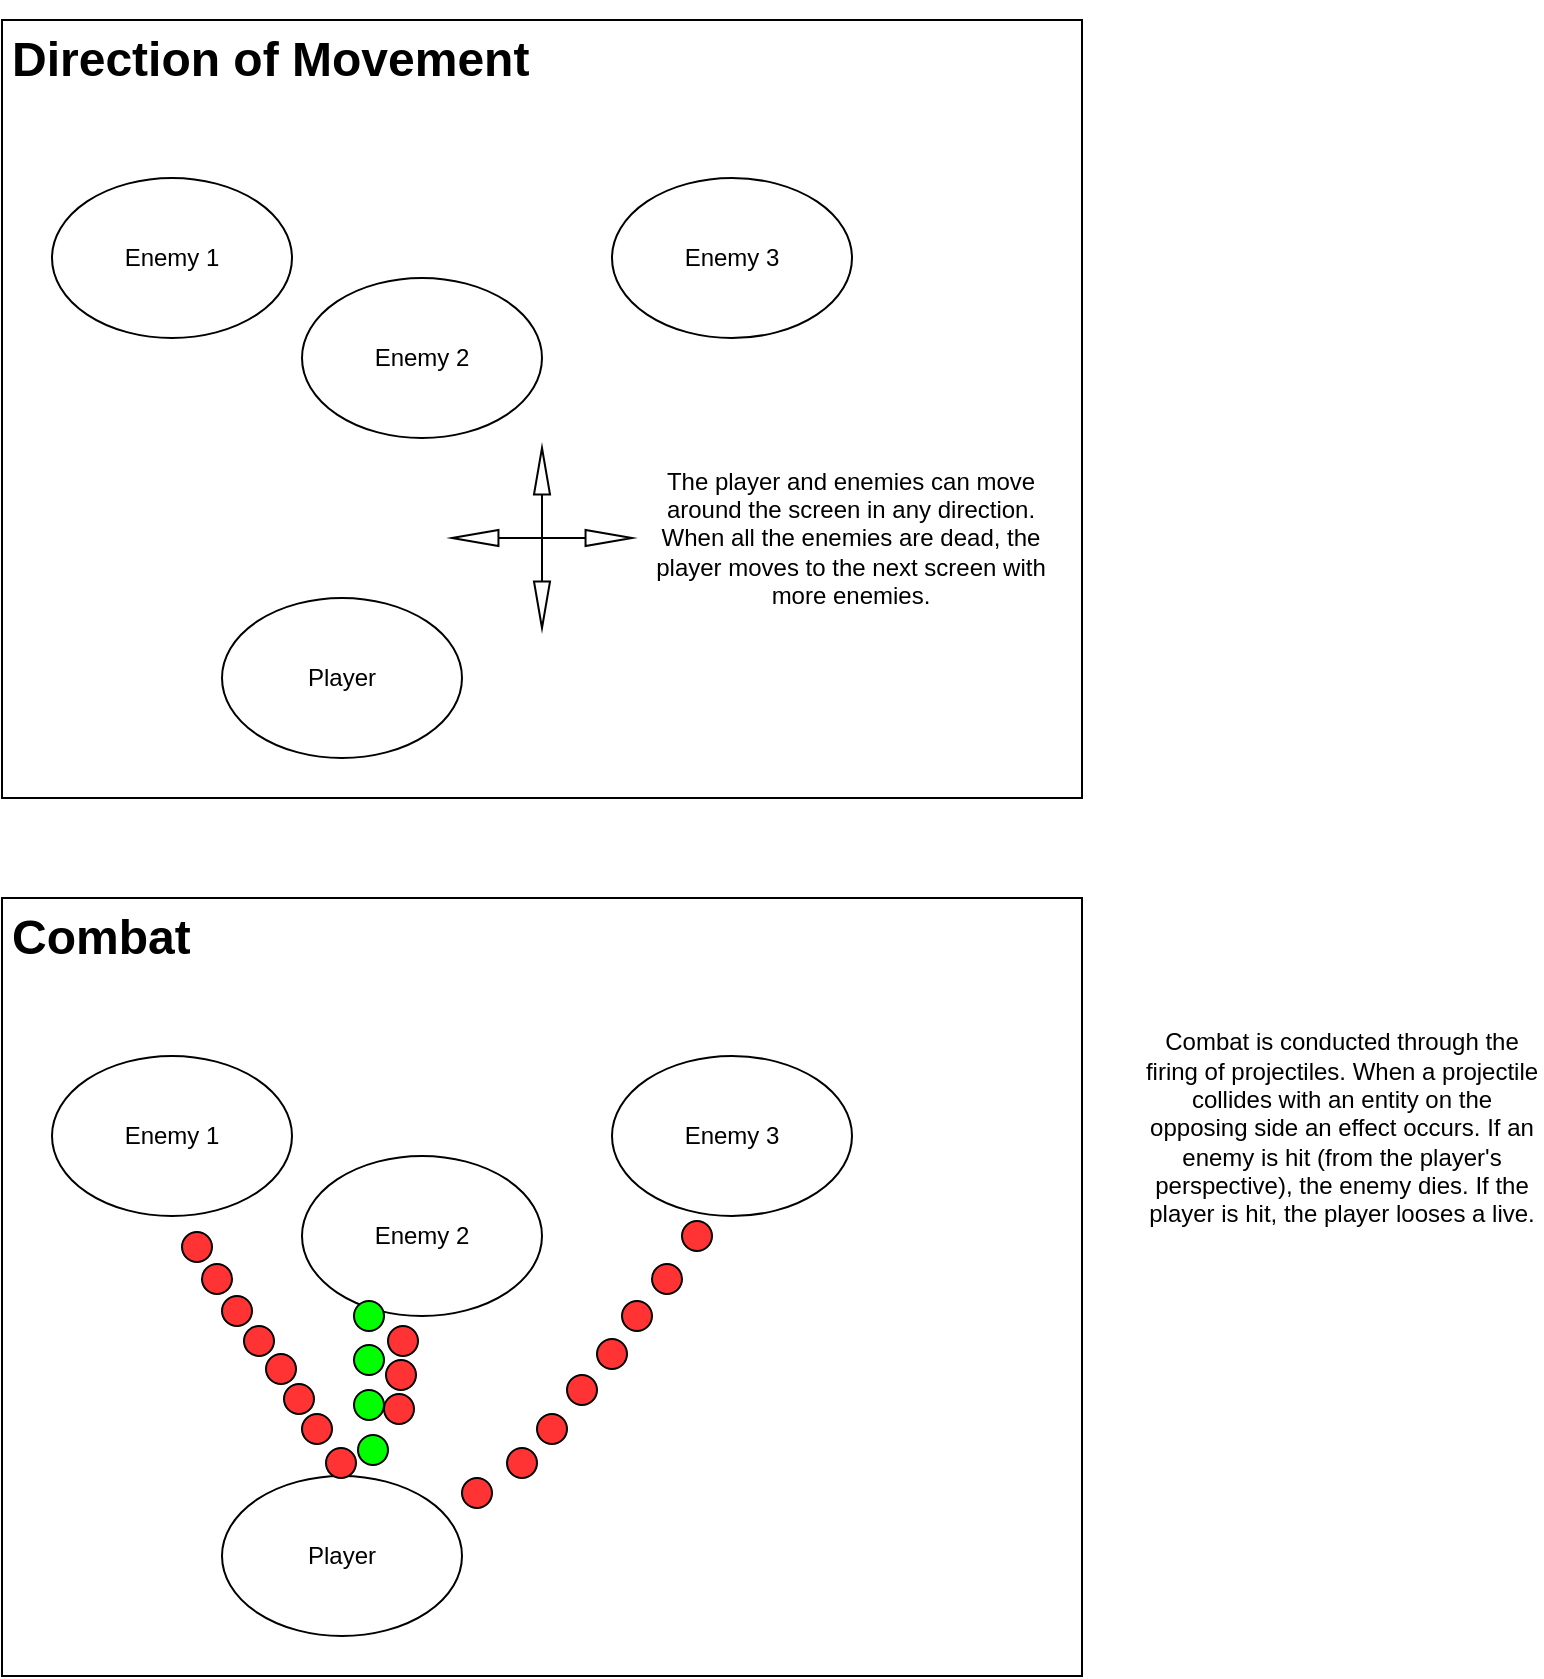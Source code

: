 <mxfile version="12.2.0" type="device" pages="1"><diagram id="vK1iwEj-rWgcJQ0Sbes8" name="Page-1"><mxGraphModel dx="853" dy="1558" grid="1" gridSize="10" guides="1" tooltips="1" connect="1" arrows="1" fold="1" page="1" pageScale="1" pageWidth="850" pageHeight="1100" math="0" shadow="0"><root><mxCell id="0"/><mxCell id="1" parent="0"/><mxCell id="FqmKbP68JYMuLWLGG3WB-18" value="" style="group" vertex="1" connectable="0" parent="1"><mxGeometry y="1" width="540" height="389" as="geometry"/></mxCell><mxCell id="FqmKbP68JYMuLWLGG3WB-9" value="" style="rounded=0;whiteSpace=wrap;html=1;" vertex="1" parent="FqmKbP68JYMuLWLGG3WB-18"><mxGeometry width="540" height="389" as="geometry"/></mxCell><mxCell id="FqmKbP68JYMuLWLGG3WB-1" value="Player" style="ellipse;whiteSpace=wrap;html=1;" vertex="1" parent="FqmKbP68JYMuLWLGG3WB-18"><mxGeometry x="110" y="289" width="120" height="80" as="geometry"/></mxCell><mxCell id="FqmKbP68JYMuLWLGG3WB-2" value="Enemy 1" style="ellipse;whiteSpace=wrap;html=1;" vertex="1" parent="FqmKbP68JYMuLWLGG3WB-18"><mxGeometry x="25" y="79" width="120" height="80" as="geometry"/></mxCell><mxCell id="FqmKbP68JYMuLWLGG3WB-3" value="Enemy 2" style="ellipse;whiteSpace=wrap;html=1;" vertex="1" parent="FqmKbP68JYMuLWLGG3WB-18"><mxGeometry x="150" y="129" width="120" height="80" as="geometry"/></mxCell><mxCell id="FqmKbP68JYMuLWLGG3WB-4" value="Enemy 3" style="ellipse;whiteSpace=wrap;html=1;" vertex="1" parent="FqmKbP68JYMuLWLGG3WB-18"><mxGeometry x="305" y="79" width="120" height="80" as="geometry"/></mxCell><mxCell id="FqmKbP68JYMuLWLGG3WB-6" value="The player and enemies can move around the screen in any direction. When all the enemies are dead, the player moves to the next screen with more enemies." style="text;html=1;strokeColor=none;fillColor=none;align=center;verticalAlign=middle;whiteSpace=wrap;rounded=0;" vertex="1" parent="FqmKbP68JYMuLWLGG3WB-18"><mxGeometry x="322" y="214" width="205" height="90" as="geometry"/></mxCell><mxCell id="FqmKbP68JYMuLWLGG3WB-7" value="&lt;h1&gt;Direction of Movement&lt;/h1&gt;" style="text;html=1;strokeColor=none;fillColor=none;spacing=5;spacingTop=-20;whiteSpace=wrap;overflow=hidden;rounded=0;" vertex="1" parent="FqmKbP68JYMuLWLGG3WB-18"><mxGeometry width="290" height="40" as="geometry"/></mxCell><mxCell id="FqmKbP68JYMuLWLGG3WB-8" value="" style="html=1;shadow=0;dashed=0;align=center;verticalAlign=middle;shape=mxgraph.arrows2.quadArrow;dy=0;dx=23.23;notch=24;arrowHead=4.01;" vertex="1" parent="FqmKbP68JYMuLWLGG3WB-18"><mxGeometry x="225" y="214" width="90" height="90" as="geometry"/></mxCell><mxCell id="FqmKbP68JYMuLWLGG3WB-20" value="" style="rounded=0;whiteSpace=wrap;html=1;" vertex="1" parent="1"><mxGeometry y="440" width="540" height="389" as="geometry"/></mxCell><mxCell id="FqmKbP68JYMuLWLGG3WB-21" value="Player" style="ellipse;whiteSpace=wrap;html=1;" vertex="1" parent="1"><mxGeometry x="110" y="729" width="120" height="80" as="geometry"/></mxCell><mxCell id="FqmKbP68JYMuLWLGG3WB-22" value="Enemy 1" style="ellipse;whiteSpace=wrap;html=1;" vertex="1" parent="1"><mxGeometry x="25" y="519" width="120" height="80" as="geometry"/></mxCell><mxCell id="FqmKbP68JYMuLWLGG3WB-23" value="Enemy 2" style="ellipse;whiteSpace=wrap;html=1;" vertex="1" parent="1"><mxGeometry x="150" y="569" width="120" height="80" as="geometry"/></mxCell><mxCell id="FqmKbP68JYMuLWLGG3WB-24" value="Enemy 3" style="ellipse;whiteSpace=wrap;html=1;" vertex="1" parent="1"><mxGeometry x="305" y="519" width="120" height="80" as="geometry"/></mxCell><mxCell id="FqmKbP68JYMuLWLGG3WB-26" value="&lt;h1&gt;Combat&lt;/h1&gt;" style="text;html=1;strokeColor=none;fillColor=none;spacing=5;spacingTop=-20;whiteSpace=wrap;overflow=hidden;rounded=0;" vertex="1" parent="1"><mxGeometry y="440" width="290" height="40" as="geometry"/></mxCell><mxCell id="FqmKbP68JYMuLWLGG3WB-28" value="" style="ellipse;whiteSpace=wrap;html=1;aspect=fixed;fillColor=#FF3333;" vertex="1" parent="1"><mxGeometry x="90" y="607" width="15" height="15" as="geometry"/></mxCell><mxCell id="FqmKbP68JYMuLWLGG3WB-29" value="" style="ellipse;whiteSpace=wrap;html=1;aspect=fixed;fillColor=#FF3333;" vertex="1" parent="1"><mxGeometry x="100" y="623" width="15" height="15" as="geometry"/></mxCell><mxCell id="FqmKbP68JYMuLWLGG3WB-30" value="" style="ellipse;whiteSpace=wrap;html=1;aspect=fixed;fillColor=#FF3333;" vertex="1" parent="1"><mxGeometry x="110" y="639" width="15" height="15" as="geometry"/></mxCell><mxCell id="FqmKbP68JYMuLWLGG3WB-31" value="" style="ellipse;whiteSpace=wrap;html=1;aspect=fixed;fillColor=#FF3333;" vertex="1" parent="1"><mxGeometry x="121" y="654" width="15" height="15" as="geometry"/></mxCell><mxCell id="FqmKbP68JYMuLWLGG3WB-32" value="" style="ellipse;whiteSpace=wrap;html=1;aspect=fixed;fillColor=#FF3333;" vertex="1" parent="1"><mxGeometry x="132" y="668" width="15" height="15" as="geometry"/></mxCell><mxCell id="FqmKbP68JYMuLWLGG3WB-33" value="" style="ellipse;whiteSpace=wrap;html=1;aspect=fixed;fillColor=#FF3333;" vertex="1" parent="1"><mxGeometry x="141" y="683" width="15" height="15" as="geometry"/></mxCell><mxCell id="FqmKbP68JYMuLWLGG3WB-34" value="" style="ellipse;whiteSpace=wrap;html=1;aspect=fixed;fillColor=#FF3333;" vertex="1" parent="1"><mxGeometry x="150" y="698" width="15" height="15" as="geometry"/></mxCell><mxCell id="FqmKbP68JYMuLWLGG3WB-35" value="" style="ellipse;whiteSpace=wrap;html=1;aspect=fixed;fillColor=#FF3333;" vertex="1" parent="1"><mxGeometry x="162" y="715" width="15" height="15" as="geometry"/></mxCell><mxCell id="FqmKbP68JYMuLWLGG3WB-36" value="" style="ellipse;whiteSpace=wrap;html=1;aspect=fixed;fillColor=#FF3333;" vertex="1" parent="1"><mxGeometry x="193" y="654" width="15" height="15" as="geometry"/></mxCell><mxCell id="FqmKbP68JYMuLWLGG3WB-37" value="" style="ellipse;whiteSpace=wrap;html=1;aspect=fixed;fillColor=#FF3333;" vertex="1" parent="1"><mxGeometry x="192" y="671" width="15" height="15" as="geometry"/></mxCell><mxCell id="FqmKbP68JYMuLWLGG3WB-38" value="" style="ellipse;whiteSpace=wrap;html=1;aspect=fixed;fillColor=#FF3333;" vertex="1" parent="1"><mxGeometry x="191" y="688" width="15" height="15" as="geometry"/></mxCell><mxCell id="FqmKbP68JYMuLWLGG3WB-40" value="" style="ellipse;whiteSpace=wrap;html=1;aspect=fixed;fillColor=#FF3333;" vertex="1" parent="1"><mxGeometry x="325" y="623" width="15" height="15" as="geometry"/></mxCell><mxCell id="FqmKbP68JYMuLWLGG3WB-42" value="" style="ellipse;whiteSpace=wrap;html=1;aspect=fixed;fillColor=#FF3333;" vertex="1" parent="1"><mxGeometry x="340" y="601.5" width="15" height="15" as="geometry"/></mxCell><mxCell id="FqmKbP68JYMuLWLGG3WB-43" value="" style="ellipse;whiteSpace=wrap;html=1;aspect=fixed;fillColor=#FF3333;" vertex="1" parent="1"><mxGeometry x="310" y="641.5" width="15" height="15" as="geometry"/></mxCell><mxCell id="FqmKbP68JYMuLWLGG3WB-44" value="" style="ellipse;whiteSpace=wrap;html=1;aspect=fixed;fillColor=#FF3333;" vertex="1" parent="1"><mxGeometry x="297.5" y="660.5" width="15" height="15" as="geometry"/></mxCell><mxCell id="FqmKbP68JYMuLWLGG3WB-45" value="" style="ellipse;whiteSpace=wrap;html=1;aspect=fixed;fillColor=#FF3333;" vertex="1" parent="1"><mxGeometry x="282.5" y="678.5" width="15" height="15" as="geometry"/></mxCell><mxCell id="FqmKbP68JYMuLWLGG3WB-46" value="" style="ellipse;whiteSpace=wrap;html=1;aspect=fixed;fillColor=#FF3333;" vertex="1" parent="1"><mxGeometry x="267.5" y="698" width="15" height="15" as="geometry"/></mxCell><mxCell id="FqmKbP68JYMuLWLGG3WB-47" value="" style="ellipse;whiteSpace=wrap;html=1;aspect=fixed;fillColor=#FF3333;" vertex="1" parent="1"><mxGeometry x="252.5" y="715" width="15" height="15" as="geometry"/></mxCell><mxCell id="FqmKbP68JYMuLWLGG3WB-48" value="" style="ellipse;whiteSpace=wrap;html=1;aspect=fixed;fillColor=#FF3333;" vertex="1" parent="1"><mxGeometry x="230" y="730" width="15" height="15" as="geometry"/></mxCell><mxCell id="FqmKbP68JYMuLWLGG3WB-50" value="" style="ellipse;whiteSpace=wrap;html=1;aspect=fixed;fillColor=#00FF00;" vertex="1" parent="1"><mxGeometry x="176" y="663.5" width="15" height="15" as="geometry"/></mxCell><mxCell id="FqmKbP68JYMuLWLGG3WB-51" value="" style="ellipse;whiteSpace=wrap;html=1;aspect=fixed;fillColor=#00FF00;" vertex="1" parent="1"><mxGeometry x="178" y="708.5" width="15" height="15" as="geometry"/></mxCell><mxCell id="FqmKbP68JYMuLWLGG3WB-53" value="" style="ellipse;whiteSpace=wrap;html=1;aspect=fixed;fillColor=#00FF00;" vertex="1" parent="1"><mxGeometry x="176" y="686" width="15" height="15" as="geometry"/></mxCell><mxCell id="FqmKbP68JYMuLWLGG3WB-55" value="" style="ellipse;whiteSpace=wrap;html=1;aspect=fixed;fillColor=#00FF00;" vertex="1" parent="1"><mxGeometry x="176" y="641.5" width="15" height="15" as="geometry"/></mxCell><mxCell id="FqmKbP68JYMuLWLGG3WB-56" value="Combat is conducted through the firing of projectiles. When a projectile collides with an entity on the opposing side an effect occurs. If an enemy is hit (from the player's perspective), the enemy dies. If the player is hit, the player looses a live." style="text;html=1;strokeColor=none;fillColor=none;align=center;verticalAlign=middle;whiteSpace=wrap;rounded=0;" vertex="1" parent="1"><mxGeometry x="570" y="509" width="200" height="91" as="geometry"/></mxCell></root></mxGraphModel></diagram></mxfile>